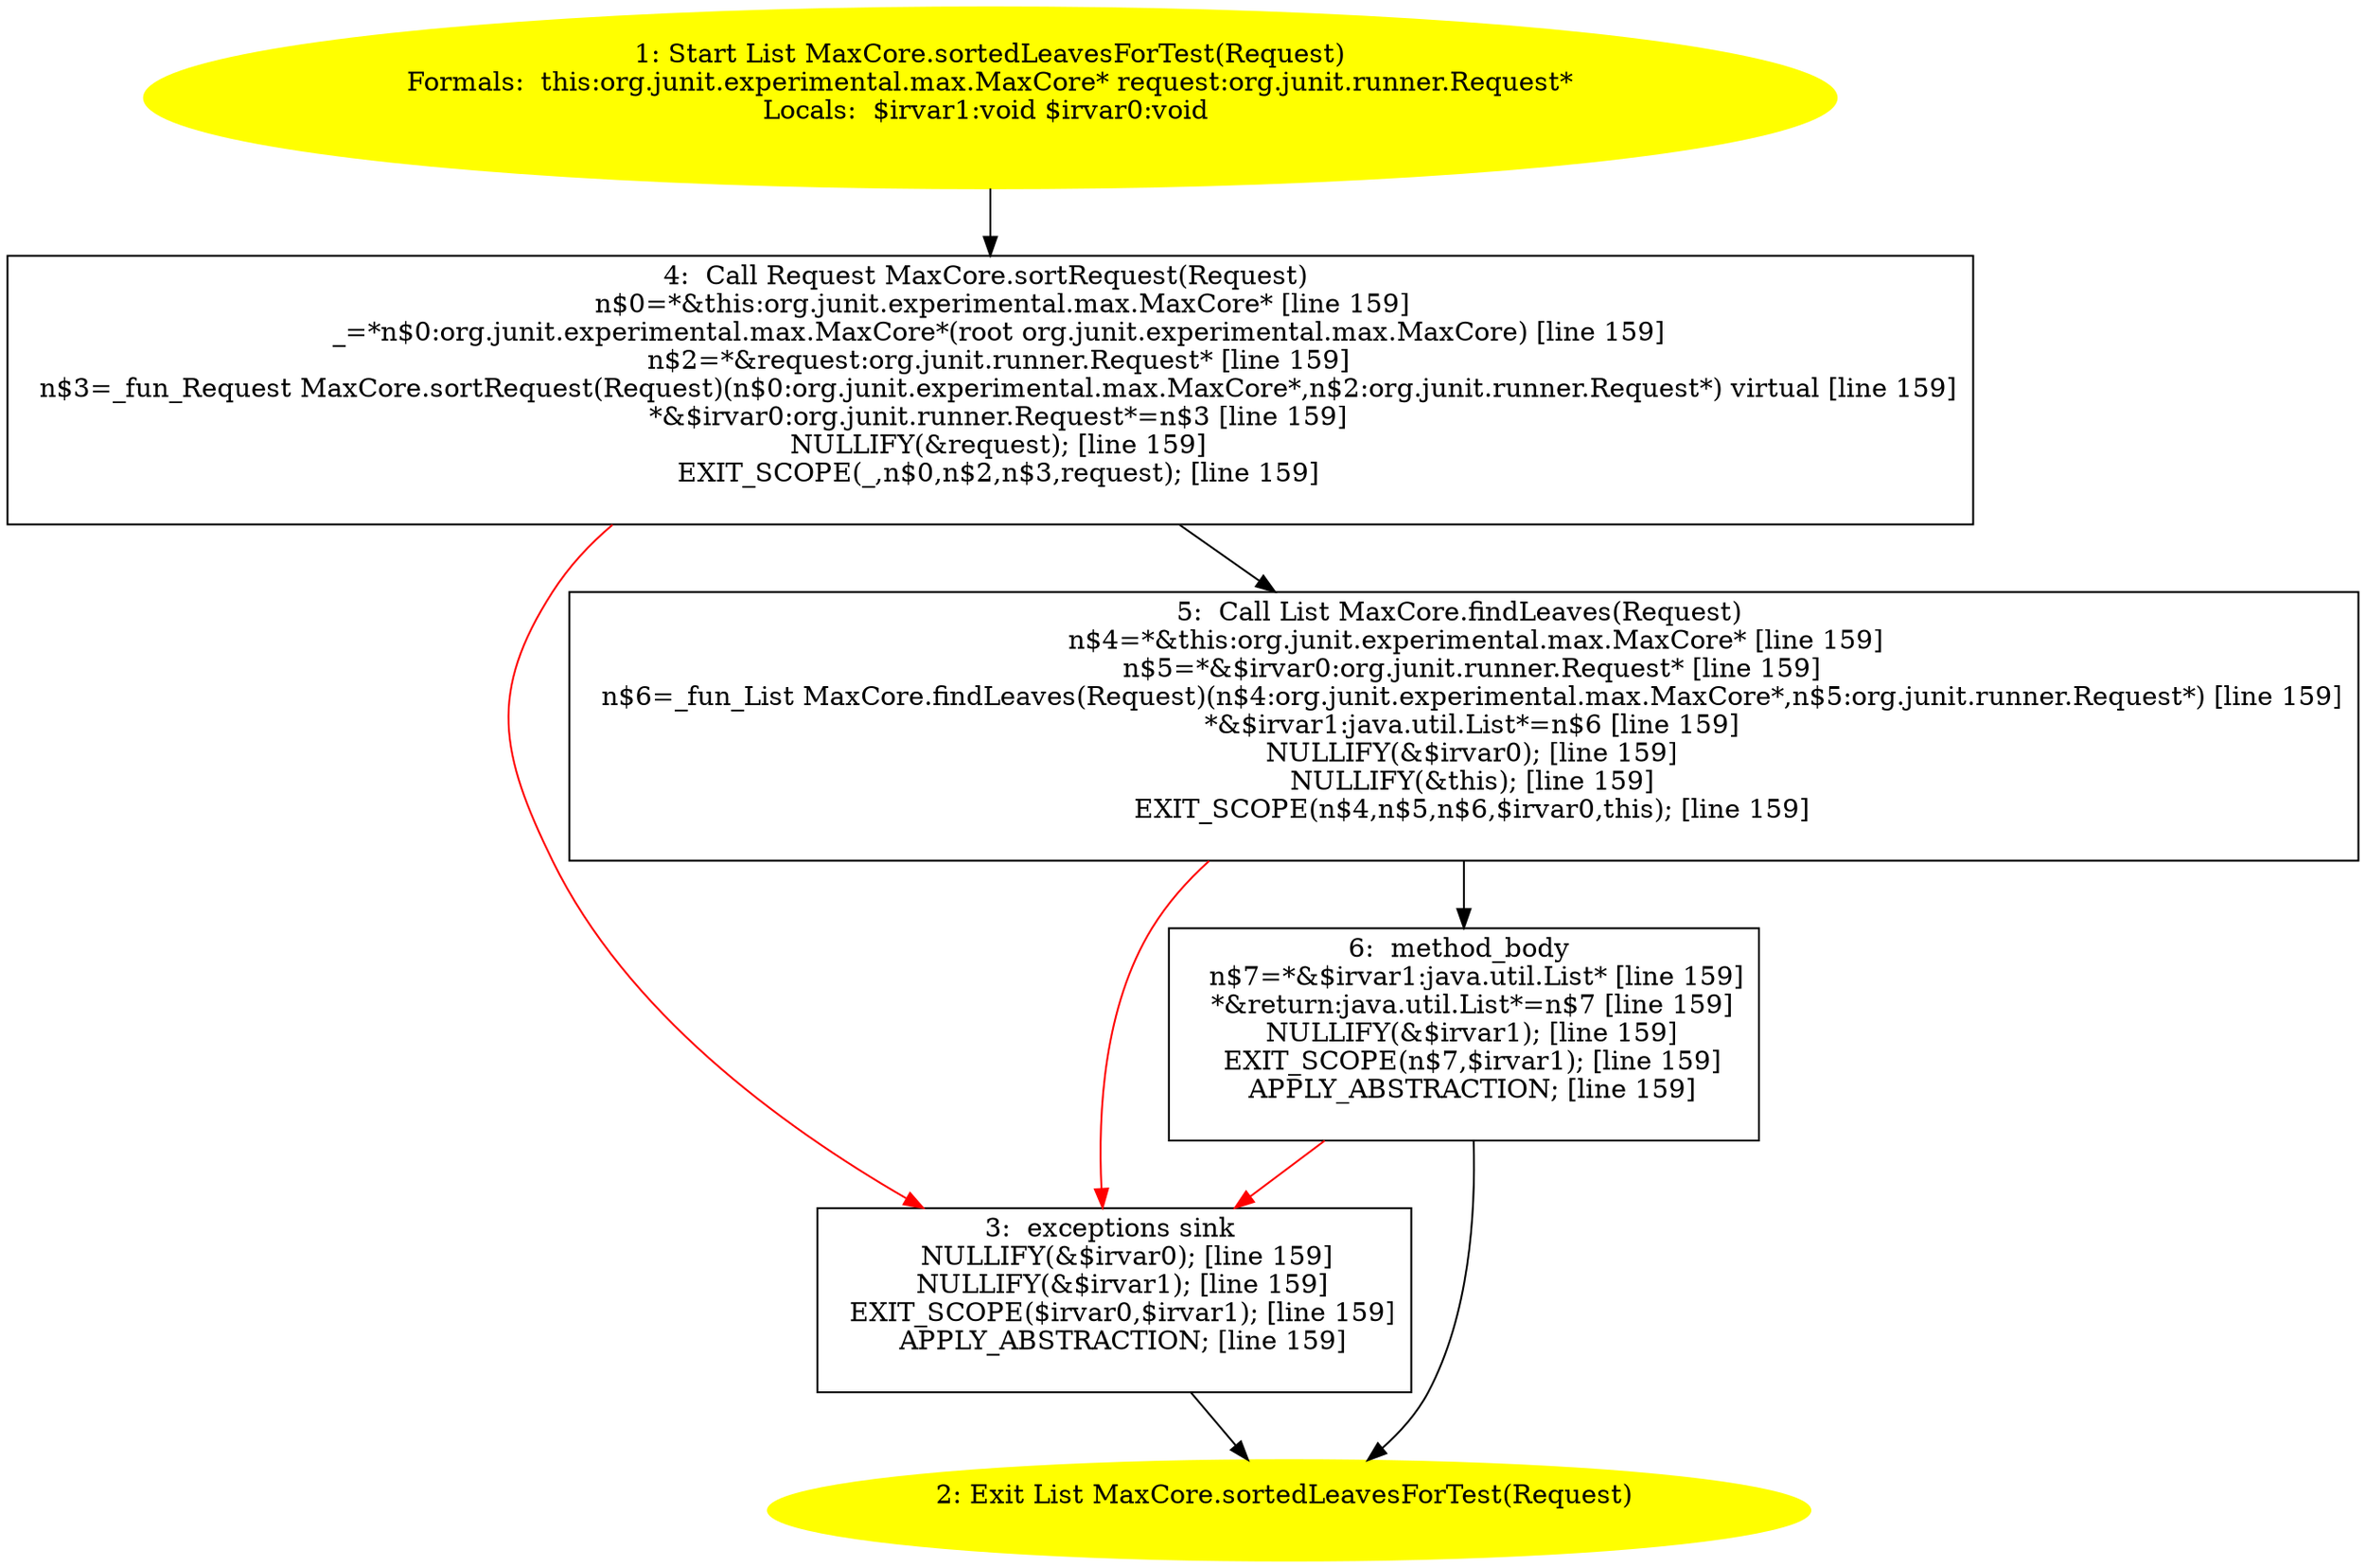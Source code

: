 /* @generated */
digraph cfg {
"org.junit.experimental.max.MaxCore.sortedLeavesForTest(org.junit.runner.Request):java.util.List.3f638c666ae04fc7073db294df15d3d5_1" [label="1: Start List MaxCore.sortedLeavesForTest(Request)\nFormals:  this:org.junit.experimental.max.MaxCore* request:org.junit.runner.Request*\nLocals:  $irvar1:void $irvar0:void \n  " color=yellow style=filled]
	

	 "org.junit.experimental.max.MaxCore.sortedLeavesForTest(org.junit.runner.Request):java.util.List.3f638c666ae04fc7073db294df15d3d5_1" -> "org.junit.experimental.max.MaxCore.sortedLeavesForTest(org.junit.runner.Request):java.util.List.3f638c666ae04fc7073db294df15d3d5_4" ;
"org.junit.experimental.max.MaxCore.sortedLeavesForTest(org.junit.runner.Request):java.util.List.3f638c666ae04fc7073db294df15d3d5_2" [label="2: Exit List MaxCore.sortedLeavesForTest(Request) \n  " color=yellow style=filled]
	

"org.junit.experimental.max.MaxCore.sortedLeavesForTest(org.junit.runner.Request):java.util.List.3f638c666ae04fc7073db294df15d3d5_3" [label="3:  exceptions sink \n   NULLIFY(&$irvar0); [line 159]\n  NULLIFY(&$irvar1); [line 159]\n  EXIT_SCOPE($irvar0,$irvar1); [line 159]\n  APPLY_ABSTRACTION; [line 159]\n " shape="box"]
	

	 "org.junit.experimental.max.MaxCore.sortedLeavesForTest(org.junit.runner.Request):java.util.List.3f638c666ae04fc7073db294df15d3d5_3" -> "org.junit.experimental.max.MaxCore.sortedLeavesForTest(org.junit.runner.Request):java.util.List.3f638c666ae04fc7073db294df15d3d5_2" ;
"org.junit.experimental.max.MaxCore.sortedLeavesForTest(org.junit.runner.Request):java.util.List.3f638c666ae04fc7073db294df15d3d5_4" [label="4:  Call Request MaxCore.sortRequest(Request) \n   n$0=*&this:org.junit.experimental.max.MaxCore* [line 159]\n  _=*n$0:org.junit.experimental.max.MaxCore*(root org.junit.experimental.max.MaxCore) [line 159]\n  n$2=*&request:org.junit.runner.Request* [line 159]\n  n$3=_fun_Request MaxCore.sortRequest(Request)(n$0:org.junit.experimental.max.MaxCore*,n$2:org.junit.runner.Request*) virtual [line 159]\n  *&$irvar0:org.junit.runner.Request*=n$3 [line 159]\n  NULLIFY(&request); [line 159]\n  EXIT_SCOPE(_,n$0,n$2,n$3,request); [line 159]\n " shape="box"]
	

	 "org.junit.experimental.max.MaxCore.sortedLeavesForTest(org.junit.runner.Request):java.util.List.3f638c666ae04fc7073db294df15d3d5_4" -> "org.junit.experimental.max.MaxCore.sortedLeavesForTest(org.junit.runner.Request):java.util.List.3f638c666ae04fc7073db294df15d3d5_5" ;
	 "org.junit.experimental.max.MaxCore.sortedLeavesForTest(org.junit.runner.Request):java.util.List.3f638c666ae04fc7073db294df15d3d5_4" -> "org.junit.experimental.max.MaxCore.sortedLeavesForTest(org.junit.runner.Request):java.util.List.3f638c666ae04fc7073db294df15d3d5_3" [color="red" ];
"org.junit.experimental.max.MaxCore.sortedLeavesForTest(org.junit.runner.Request):java.util.List.3f638c666ae04fc7073db294df15d3d5_5" [label="5:  Call List MaxCore.findLeaves(Request) \n   n$4=*&this:org.junit.experimental.max.MaxCore* [line 159]\n  n$5=*&$irvar0:org.junit.runner.Request* [line 159]\n  n$6=_fun_List MaxCore.findLeaves(Request)(n$4:org.junit.experimental.max.MaxCore*,n$5:org.junit.runner.Request*) [line 159]\n  *&$irvar1:java.util.List*=n$6 [line 159]\n  NULLIFY(&$irvar0); [line 159]\n  NULLIFY(&this); [line 159]\n  EXIT_SCOPE(n$4,n$5,n$6,$irvar0,this); [line 159]\n " shape="box"]
	

	 "org.junit.experimental.max.MaxCore.sortedLeavesForTest(org.junit.runner.Request):java.util.List.3f638c666ae04fc7073db294df15d3d5_5" -> "org.junit.experimental.max.MaxCore.sortedLeavesForTest(org.junit.runner.Request):java.util.List.3f638c666ae04fc7073db294df15d3d5_6" ;
	 "org.junit.experimental.max.MaxCore.sortedLeavesForTest(org.junit.runner.Request):java.util.List.3f638c666ae04fc7073db294df15d3d5_5" -> "org.junit.experimental.max.MaxCore.sortedLeavesForTest(org.junit.runner.Request):java.util.List.3f638c666ae04fc7073db294df15d3d5_3" [color="red" ];
"org.junit.experimental.max.MaxCore.sortedLeavesForTest(org.junit.runner.Request):java.util.List.3f638c666ae04fc7073db294df15d3d5_6" [label="6:  method_body \n   n$7=*&$irvar1:java.util.List* [line 159]\n  *&return:java.util.List*=n$7 [line 159]\n  NULLIFY(&$irvar1); [line 159]\n  EXIT_SCOPE(n$7,$irvar1); [line 159]\n  APPLY_ABSTRACTION; [line 159]\n " shape="box"]
	

	 "org.junit.experimental.max.MaxCore.sortedLeavesForTest(org.junit.runner.Request):java.util.List.3f638c666ae04fc7073db294df15d3d5_6" -> "org.junit.experimental.max.MaxCore.sortedLeavesForTest(org.junit.runner.Request):java.util.List.3f638c666ae04fc7073db294df15d3d5_2" ;
	 "org.junit.experimental.max.MaxCore.sortedLeavesForTest(org.junit.runner.Request):java.util.List.3f638c666ae04fc7073db294df15d3d5_6" -> "org.junit.experimental.max.MaxCore.sortedLeavesForTest(org.junit.runner.Request):java.util.List.3f638c666ae04fc7073db294df15d3d5_3" [color="red" ];
}
